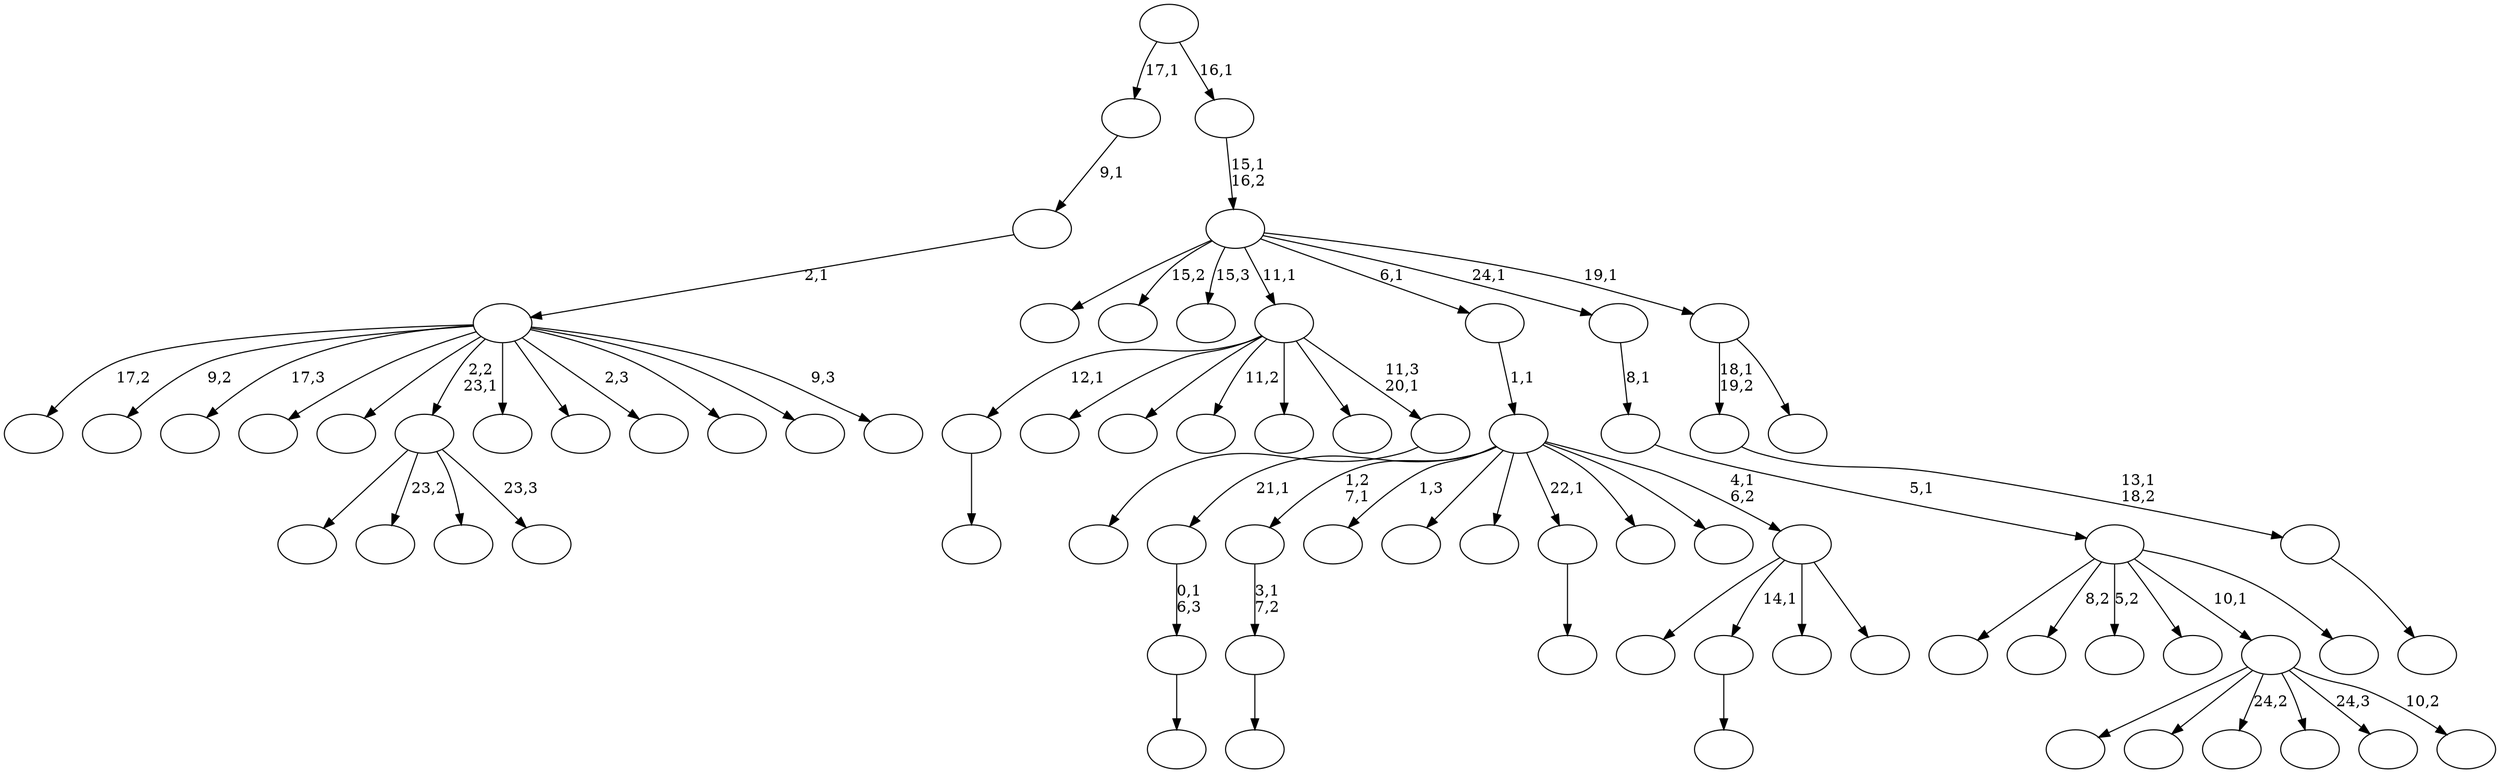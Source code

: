 digraph T {
	75 [label=""]
	74 [label=""]
	73 [label=""]
	72 [label=""]
	71 [label=""]
	70 [label=""]
	69 [label=""]
	68 [label=""]
	67 [label=""]
	66 [label=""]
	65 [label=""]
	64 [label=""]
	63 [label=""]
	62 [label=""]
	61 [label=""]
	60 [label=""]
	59 [label=""]
	58 [label=""]
	57 [label=""]
	56 [label=""]
	55 [label=""]
	54 [label=""]
	53 [label=""]
	52 [label=""]
	51 [label=""]
	50 [label=""]
	49 [label=""]
	48 [label=""]
	47 [label=""]
	46 [label=""]
	45 [label=""]
	44 [label=""]
	43 [label=""]
	42 [label=""]
	41 [label=""]
	40 [label=""]
	39 [label=""]
	38 [label=""]
	37 [label=""]
	36 [label=""]
	35 [label=""]
	34 [label=""]
	33 [label=""]
	32 [label=""]
	31 [label=""]
	30 [label=""]
	29 [label=""]
	28 [label=""]
	27 [label=""]
	26 [label=""]
	25 [label=""]
	24 [label=""]
	23 [label=""]
	22 [label=""]
	21 [label=""]
	20 [label=""]
	19 [label=""]
	18 [label=""]
	17 [label=""]
	16 [label=""]
	15 [label=""]
	14 [label=""]
	13 [label=""]
	12 [label=""]
	11 [label=""]
	10 [label=""]
	9 [label=""]
	8 [label=""]
	7 [label=""]
	6 [label=""]
	5 [label=""]
	4 [label=""]
	3 [label=""]
	2 [label=""]
	1 [label=""]
	0 [label=""]
	74 -> 75 [label=""]
	73 -> 74 [label="0,1\n6,3"]
	70 -> 71 [label=""]
	69 -> 70 [label="3,1\n7,2"]
	61 -> 62 [label=""]
	59 -> 60 [label=""]
	49 -> 50 [label=""]
	48 -> 49 [label="13,1\n18,2"]
	39 -> 58 [label=""]
	39 -> 51 [label="23,2"]
	39 -> 42 [label=""]
	39 -> 40 [label="23,3"]
	33 -> 34 [label=""]
	24 -> 72 [label=""]
	24 -> 55 [label=""]
	24 -> 52 [label="24,2"]
	24 -> 29 [label=""]
	24 -> 28 [label="24,3"]
	24 -> 25 [label="10,2"]
	18 -> 19 [label=""]
	17 -> 59 [label="12,1"]
	17 -> 57 [label=""]
	17 -> 53 [label=""]
	17 -> 32 [label="11,2"]
	17 -> 31 [label=""]
	17 -> 27 [label=""]
	17 -> 18 [label="11,3\n20,1"]
	15 -> 66 [label=""]
	15 -> 61 [label="14,1"]
	15 -> 47 [label=""]
	15 -> 16 [label=""]
	14 -> 73 [label="21,1"]
	14 -> 69 [label="1,2\n7,1"]
	14 -> 46 [label="1,3"]
	14 -> 36 [label=""]
	14 -> 35 [label=""]
	14 -> 33 [label="22,1"]
	14 -> 30 [label=""]
	14 -> 26 [label=""]
	14 -> 15 [label="4,1\n6,2"]
	13 -> 14 [label="1,1"]
	11 -> 65 [label=""]
	11 -> 64 [label="8,2"]
	11 -> 44 [label="5,2"]
	11 -> 38 [label=""]
	11 -> 24 [label="10,1"]
	11 -> 12 [label=""]
	10 -> 11 [label="5,1"]
	9 -> 10 [label="8,1"]
	7 -> 68 [label="17,2"]
	7 -> 67 [label="9,2"]
	7 -> 56 [label="17,3"]
	7 -> 54 [label=""]
	7 -> 45 [label=""]
	7 -> 39 [label="2,2\n23,1"]
	7 -> 37 [label=""]
	7 -> 23 [label=""]
	7 -> 22 [label="2,3"]
	7 -> 21 [label=""]
	7 -> 20 [label=""]
	7 -> 8 [label="9,3"]
	6 -> 7 [label="2,1"]
	5 -> 6 [label="9,1"]
	3 -> 48 [label="18,1\n19,2"]
	3 -> 4 [label=""]
	2 -> 63 [label=""]
	2 -> 43 [label="15,2"]
	2 -> 41 [label="15,3"]
	2 -> 17 [label="11,1"]
	2 -> 13 [label="6,1"]
	2 -> 9 [label="24,1"]
	2 -> 3 [label="19,1"]
	1 -> 2 [label="15,1\n16,2"]
	0 -> 5 [label="17,1"]
	0 -> 1 [label="16,1"]
}
